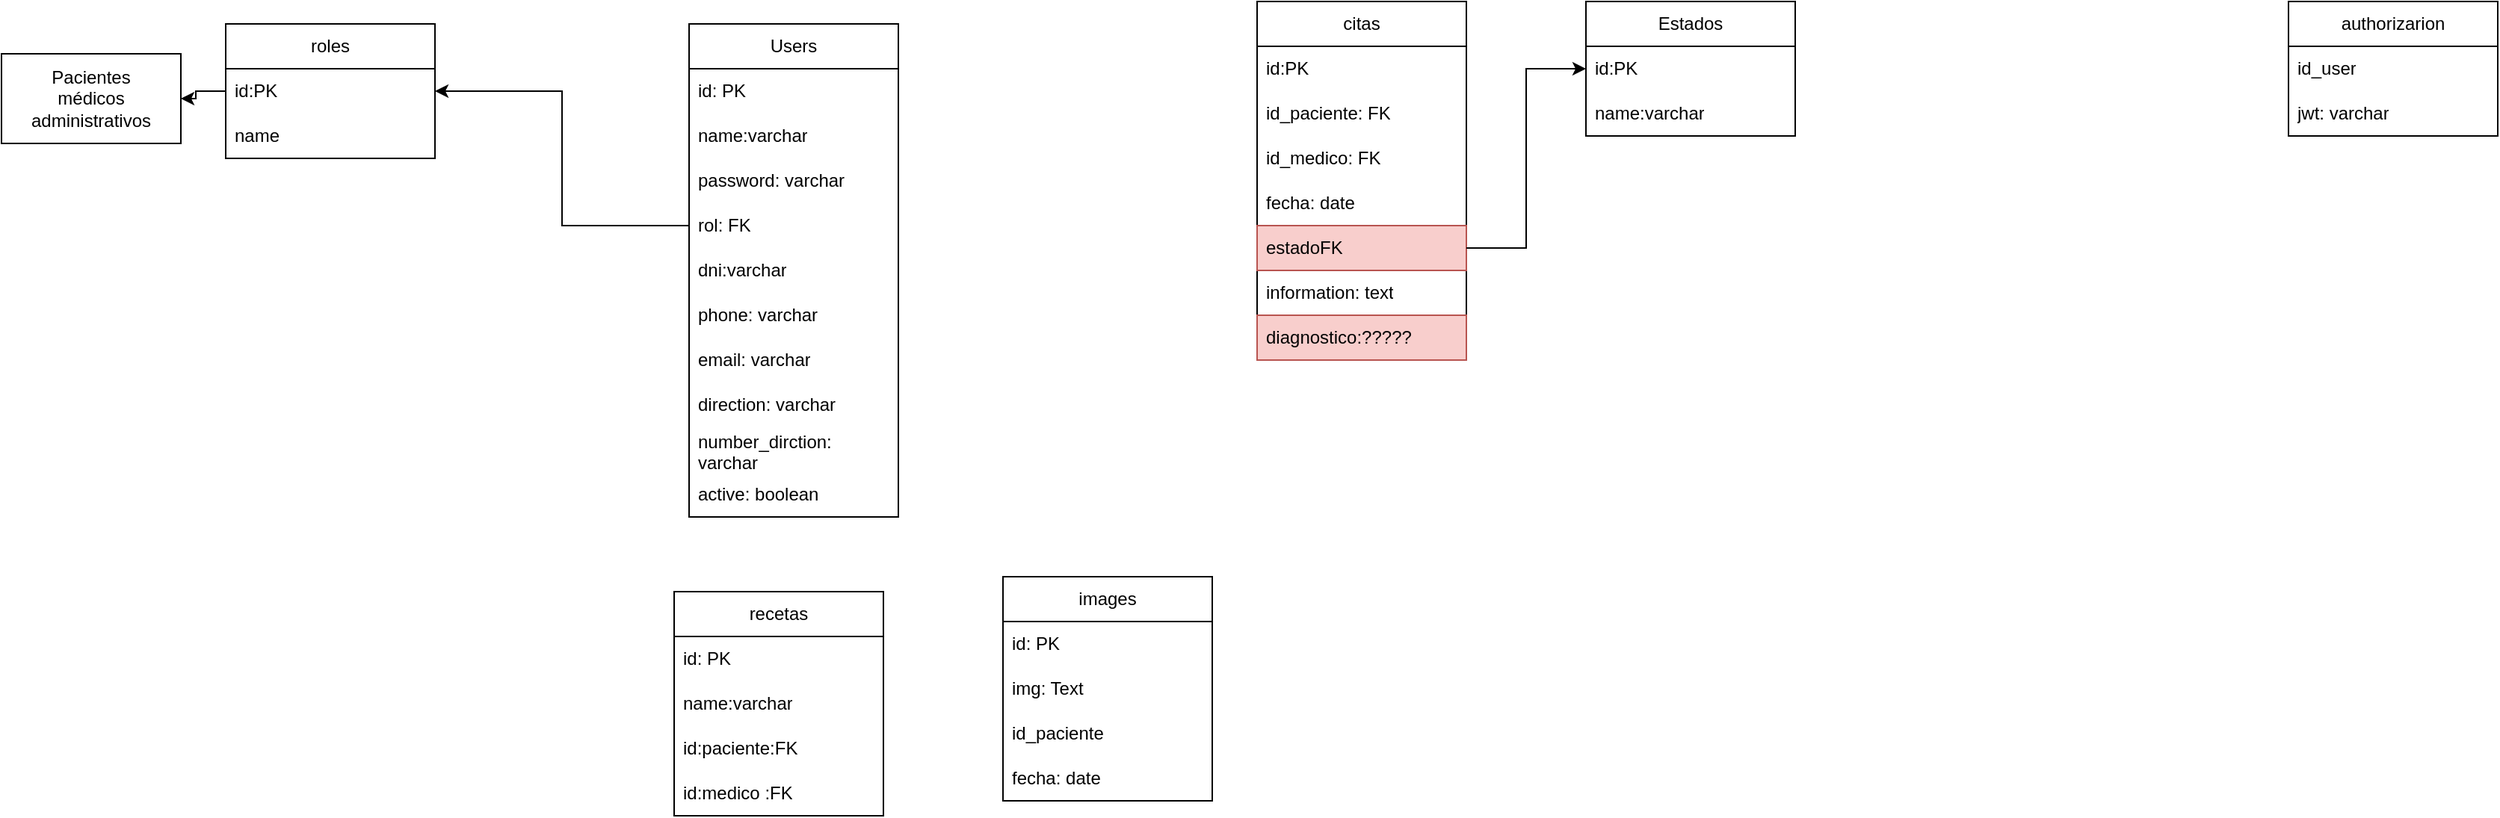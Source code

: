 <mxfile version="24.7.17">
  <diagram name="Página-1" id="K7NFzqoxYTRPdlzZSVBF">
    <mxGraphModel dx="1947" dy="462" grid="1" gridSize="10" guides="1" tooltips="1" connect="1" arrows="1" fold="1" page="1" pageScale="1" pageWidth="827" pageHeight="1169" math="0" shadow="0">
      <root>
        <mxCell id="0" />
        <mxCell id="1" parent="0" />
        <mxCell id="rpbx9RpEueMg8mY3n9Qe-1" value="roles" style="swimlane;fontStyle=0;childLayout=stackLayout;horizontal=1;startSize=30;horizontalStack=0;resizeParent=1;resizeParentMax=0;resizeLast=0;collapsible=1;marginBottom=0;whiteSpace=wrap;html=1;" vertex="1" parent="1">
          <mxGeometry x="50" y="80" width="140" height="90" as="geometry" />
        </mxCell>
        <mxCell id="rpbx9RpEueMg8mY3n9Qe-2" value="id:PK" style="text;strokeColor=none;fillColor=none;align=left;verticalAlign=middle;spacingLeft=4;spacingRight=4;overflow=hidden;points=[[0,0.5],[1,0.5]];portConstraint=eastwest;rotatable=0;whiteSpace=wrap;html=1;" vertex="1" parent="rpbx9RpEueMg8mY3n9Qe-1">
          <mxGeometry y="30" width="140" height="30" as="geometry" />
        </mxCell>
        <mxCell id="rpbx9RpEueMg8mY3n9Qe-3" value="name" style="text;strokeColor=none;fillColor=none;align=left;verticalAlign=middle;spacingLeft=4;spacingRight=4;overflow=hidden;points=[[0,0.5],[1,0.5]];portConstraint=eastwest;rotatable=0;whiteSpace=wrap;html=1;" vertex="1" parent="rpbx9RpEueMg8mY3n9Qe-1">
          <mxGeometry y="60" width="140" height="30" as="geometry" />
        </mxCell>
        <mxCell id="rpbx9RpEueMg8mY3n9Qe-5" value="Users" style="swimlane;fontStyle=0;childLayout=stackLayout;horizontal=1;startSize=30;horizontalStack=0;resizeParent=1;resizeParentMax=0;resizeLast=0;collapsible=1;marginBottom=0;whiteSpace=wrap;html=1;" vertex="1" parent="1">
          <mxGeometry x="360" y="80" width="140" height="330" as="geometry" />
        </mxCell>
        <mxCell id="rpbx9RpEueMg8mY3n9Qe-6" value="id: PK" style="text;strokeColor=none;fillColor=none;align=left;verticalAlign=middle;spacingLeft=4;spacingRight=4;overflow=hidden;points=[[0,0.5],[1,0.5]];portConstraint=eastwest;rotatable=0;whiteSpace=wrap;html=1;" vertex="1" parent="rpbx9RpEueMg8mY3n9Qe-5">
          <mxGeometry y="30" width="140" height="30" as="geometry" />
        </mxCell>
        <mxCell id="rpbx9RpEueMg8mY3n9Qe-7" value="name:varchar" style="text;strokeColor=none;fillColor=none;align=left;verticalAlign=middle;spacingLeft=4;spacingRight=4;overflow=hidden;points=[[0,0.5],[1,0.5]];portConstraint=eastwest;rotatable=0;whiteSpace=wrap;html=1;" vertex="1" parent="rpbx9RpEueMg8mY3n9Qe-5">
          <mxGeometry y="60" width="140" height="30" as="geometry" />
        </mxCell>
        <mxCell id="rpbx9RpEueMg8mY3n9Qe-8" value="password: varchar" style="text;strokeColor=none;fillColor=none;align=left;verticalAlign=middle;spacingLeft=4;spacingRight=4;overflow=hidden;points=[[0,0.5],[1,0.5]];portConstraint=eastwest;rotatable=0;whiteSpace=wrap;html=1;" vertex="1" parent="rpbx9RpEueMg8mY3n9Qe-5">
          <mxGeometry y="90" width="140" height="30" as="geometry" />
        </mxCell>
        <mxCell id="rpbx9RpEueMg8mY3n9Qe-9" value="rol: FK" style="text;strokeColor=none;fillColor=none;align=left;verticalAlign=middle;spacingLeft=4;spacingRight=4;overflow=hidden;points=[[0,0.5],[1,0.5]];portConstraint=eastwest;rotatable=0;whiteSpace=wrap;html=1;" vertex="1" parent="rpbx9RpEueMg8mY3n9Qe-5">
          <mxGeometry y="120" width="140" height="30" as="geometry" />
        </mxCell>
        <mxCell id="rpbx9RpEueMg8mY3n9Qe-10" value="dni:varchar" style="text;strokeColor=none;fillColor=none;align=left;verticalAlign=middle;spacingLeft=4;spacingRight=4;overflow=hidden;points=[[0,0.5],[1,0.5]];portConstraint=eastwest;rotatable=0;whiteSpace=wrap;html=1;" vertex="1" parent="rpbx9RpEueMg8mY3n9Qe-5">
          <mxGeometry y="150" width="140" height="30" as="geometry" />
        </mxCell>
        <mxCell id="rpbx9RpEueMg8mY3n9Qe-11" value="phone: varchar" style="text;strokeColor=none;fillColor=none;align=left;verticalAlign=middle;spacingLeft=4;spacingRight=4;overflow=hidden;points=[[0,0.5],[1,0.5]];portConstraint=eastwest;rotatable=0;whiteSpace=wrap;html=1;" vertex="1" parent="rpbx9RpEueMg8mY3n9Qe-5">
          <mxGeometry y="180" width="140" height="30" as="geometry" />
        </mxCell>
        <mxCell id="rpbx9RpEueMg8mY3n9Qe-12" value="email: varchar" style="text;strokeColor=none;fillColor=none;align=left;verticalAlign=middle;spacingLeft=4;spacingRight=4;overflow=hidden;points=[[0,0.5],[1,0.5]];portConstraint=eastwest;rotatable=0;whiteSpace=wrap;html=1;" vertex="1" parent="rpbx9RpEueMg8mY3n9Qe-5">
          <mxGeometry y="210" width="140" height="30" as="geometry" />
        </mxCell>
        <mxCell id="rpbx9RpEueMg8mY3n9Qe-13" value="direction: varchar" style="text;strokeColor=none;fillColor=none;align=left;verticalAlign=middle;spacingLeft=4;spacingRight=4;overflow=hidden;points=[[0,0.5],[1,0.5]];portConstraint=eastwest;rotatable=0;whiteSpace=wrap;html=1;" vertex="1" parent="rpbx9RpEueMg8mY3n9Qe-5">
          <mxGeometry y="240" width="140" height="30" as="geometry" />
        </mxCell>
        <mxCell id="rpbx9RpEueMg8mY3n9Qe-14" value="number_dirction: varchar" style="text;strokeColor=none;fillColor=none;align=left;verticalAlign=middle;spacingLeft=4;spacingRight=4;overflow=hidden;points=[[0,0.5],[1,0.5]];portConstraint=eastwest;rotatable=0;whiteSpace=wrap;html=1;" vertex="1" parent="rpbx9RpEueMg8mY3n9Qe-5">
          <mxGeometry y="270" width="140" height="30" as="geometry" />
        </mxCell>
        <mxCell id="rpbx9RpEueMg8mY3n9Qe-15" value="active: boolean" style="text;strokeColor=none;fillColor=none;align=left;verticalAlign=middle;spacingLeft=4;spacingRight=4;overflow=hidden;points=[[0,0.5],[1,0.5]];portConstraint=eastwest;rotatable=0;whiteSpace=wrap;html=1;" vertex="1" parent="rpbx9RpEueMg8mY3n9Qe-5">
          <mxGeometry y="300" width="140" height="30" as="geometry" />
        </mxCell>
        <mxCell id="rpbx9RpEueMg8mY3n9Qe-16" style="edgeStyle=orthogonalEdgeStyle;rounded=0;orthogonalLoop=1;jettySize=auto;html=1;entryX=1;entryY=0.5;entryDx=0;entryDy=0;" edge="1" parent="1" source="rpbx9RpEueMg8mY3n9Qe-9" target="rpbx9RpEueMg8mY3n9Qe-2">
          <mxGeometry relative="1" as="geometry" />
        </mxCell>
        <mxCell id="rpbx9RpEueMg8mY3n9Qe-17" value="citas" style="swimlane;fontStyle=0;childLayout=stackLayout;horizontal=1;startSize=30;horizontalStack=0;resizeParent=1;resizeParentMax=0;resizeLast=0;collapsible=1;marginBottom=0;whiteSpace=wrap;html=1;" vertex="1" parent="1">
          <mxGeometry x="740" y="65" width="140" height="240" as="geometry" />
        </mxCell>
        <mxCell id="rpbx9RpEueMg8mY3n9Qe-18" value="id:PK" style="text;strokeColor=none;fillColor=none;align=left;verticalAlign=middle;spacingLeft=4;spacingRight=4;overflow=hidden;points=[[0,0.5],[1,0.5]];portConstraint=eastwest;rotatable=0;whiteSpace=wrap;html=1;" vertex="1" parent="rpbx9RpEueMg8mY3n9Qe-17">
          <mxGeometry y="30" width="140" height="30" as="geometry" />
        </mxCell>
        <mxCell id="rpbx9RpEueMg8mY3n9Qe-19" value="id_paciente: FK" style="text;strokeColor=none;fillColor=none;align=left;verticalAlign=middle;spacingLeft=4;spacingRight=4;overflow=hidden;points=[[0,0.5],[1,0.5]];portConstraint=eastwest;rotatable=0;whiteSpace=wrap;html=1;" vertex="1" parent="rpbx9RpEueMg8mY3n9Qe-17">
          <mxGeometry y="60" width="140" height="30" as="geometry" />
        </mxCell>
        <mxCell id="rpbx9RpEueMg8mY3n9Qe-20" value="id_medico: FK" style="text;strokeColor=none;fillColor=none;align=left;verticalAlign=middle;spacingLeft=4;spacingRight=4;overflow=hidden;points=[[0,0.5],[1,0.5]];portConstraint=eastwest;rotatable=0;whiteSpace=wrap;html=1;" vertex="1" parent="rpbx9RpEueMg8mY3n9Qe-17">
          <mxGeometry y="90" width="140" height="30" as="geometry" />
        </mxCell>
        <mxCell id="rpbx9RpEueMg8mY3n9Qe-21" value="fecha: date" style="text;strokeColor=none;fillColor=none;align=left;verticalAlign=middle;spacingLeft=4;spacingRight=4;overflow=hidden;points=[[0,0.5],[1,0.5]];portConstraint=eastwest;rotatable=0;whiteSpace=wrap;html=1;" vertex="1" parent="rpbx9RpEueMg8mY3n9Qe-17">
          <mxGeometry y="120" width="140" height="30" as="geometry" />
        </mxCell>
        <mxCell id="rpbx9RpEueMg8mY3n9Qe-22" value="estadoFK" style="text;strokeColor=#b85450;fillColor=#f8cecc;align=left;verticalAlign=middle;spacingLeft=4;spacingRight=4;overflow=hidden;points=[[0,0.5],[1,0.5]];portConstraint=eastwest;rotatable=0;whiteSpace=wrap;html=1;" vertex="1" parent="rpbx9RpEueMg8mY3n9Qe-17">
          <mxGeometry y="150" width="140" height="30" as="geometry" />
        </mxCell>
        <mxCell id="rpbx9RpEueMg8mY3n9Qe-28" value="information: text" style="text;strokeColor=none;fillColor=none;align=left;verticalAlign=middle;spacingLeft=4;spacingRight=4;overflow=hidden;points=[[0,0.5],[1,0.5]];portConstraint=eastwest;rotatable=0;whiteSpace=wrap;html=1;" vertex="1" parent="rpbx9RpEueMg8mY3n9Qe-17">
          <mxGeometry y="180" width="140" height="30" as="geometry" />
        </mxCell>
        <mxCell id="rpbx9RpEueMg8mY3n9Qe-29" value="diagnostico:?????" style="text;strokeColor=#b85450;fillColor=#f8cecc;align=left;verticalAlign=middle;spacingLeft=4;spacingRight=4;overflow=hidden;points=[[0,0.5],[1,0.5]];portConstraint=eastwest;rotatable=0;whiteSpace=wrap;html=1;" vertex="1" parent="rpbx9RpEueMg8mY3n9Qe-17">
          <mxGeometry y="210" width="140" height="30" as="geometry" />
        </mxCell>
        <mxCell id="rpbx9RpEueMg8mY3n9Qe-23" value="Estados" style="swimlane;fontStyle=0;childLayout=stackLayout;horizontal=1;startSize=30;horizontalStack=0;resizeParent=1;resizeParentMax=0;resizeLast=0;collapsible=1;marginBottom=0;whiteSpace=wrap;html=1;" vertex="1" parent="1">
          <mxGeometry x="960" y="65" width="140" height="90" as="geometry" />
        </mxCell>
        <mxCell id="rpbx9RpEueMg8mY3n9Qe-24" value="id:PK" style="text;strokeColor=none;fillColor=none;align=left;verticalAlign=middle;spacingLeft=4;spacingRight=4;overflow=hidden;points=[[0,0.5],[1,0.5]];portConstraint=eastwest;rotatable=0;whiteSpace=wrap;html=1;" vertex="1" parent="rpbx9RpEueMg8mY3n9Qe-23">
          <mxGeometry y="30" width="140" height="30" as="geometry" />
        </mxCell>
        <mxCell id="rpbx9RpEueMg8mY3n9Qe-25" value="name:varchar" style="text;strokeColor=none;fillColor=none;align=left;verticalAlign=middle;spacingLeft=4;spacingRight=4;overflow=hidden;points=[[0,0.5],[1,0.5]];portConstraint=eastwest;rotatable=0;whiteSpace=wrap;html=1;" vertex="1" parent="rpbx9RpEueMg8mY3n9Qe-23">
          <mxGeometry y="60" width="140" height="30" as="geometry" />
        </mxCell>
        <mxCell id="rpbx9RpEueMg8mY3n9Qe-27" style="edgeStyle=orthogonalEdgeStyle;rounded=0;orthogonalLoop=1;jettySize=auto;html=1;entryX=0;entryY=0.5;entryDx=0;entryDy=0;" edge="1" parent="1" source="rpbx9RpEueMg8mY3n9Qe-22" target="rpbx9RpEueMg8mY3n9Qe-24">
          <mxGeometry relative="1" as="geometry" />
        </mxCell>
        <mxCell id="rpbx9RpEueMg8mY3n9Qe-30" value="&lt;div&gt;Pacientes&lt;/div&gt;&lt;div&gt;médicos&lt;/div&gt;&lt;div&gt;administrativos&lt;br&gt;&lt;/div&gt;" style="rounded=0;whiteSpace=wrap;html=1;" vertex="1" parent="1">
          <mxGeometry x="-100" y="100" width="120" height="60" as="geometry" />
        </mxCell>
        <mxCell id="rpbx9RpEueMg8mY3n9Qe-31" style="edgeStyle=orthogonalEdgeStyle;rounded=0;orthogonalLoop=1;jettySize=auto;html=1;" edge="1" parent="1" source="rpbx9RpEueMg8mY3n9Qe-2" target="rpbx9RpEueMg8mY3n9Qe-30">
          <mxGeometry relative="1" as="geometry" />
        </mxCell>
        <mxCell id="rpbx9RpEueMg8mY3n9Qe-32" value="images" style="swimlane;fontStyle=0;childLayout=stackLayout;horizontal=1;startSize=30;horizontalStack=0;resizeParent=1;resizeParentMax=0;resizeLast=0;collapsible=1;marginBottom=0;whiteSpace=wrap;html=1;" vertex="1" parent="1">
          <mxGeometry x="570" y="450" width="140" height="150" as="geometry" />
        </mxCell>
        <mxCell id="rpbx9RpEueMg8mY3n9Qe-33" value="id: PK" style="text;strokeColor=none;fillColor=none;align=left;verticalAlign=middle;spacingLeft=4;spacingRight=4;overflow=hidden;points=[[0,0.5],[1,0.5]];portConstraint=eastwest;rotatable=0;whiteSpace=wrap;html=1;" vertex="1" parent="rpbx9RpEueMg8mY3n9Qe-32">
          <mxGeometry y="30" width="140" height="30" as="geometry" />
        </mxCell>
        <mxCell id="rpbx9RpEueMg8mY3n9Qe-34" value="img: Text" style="text;strokeColor=none;fillColor=none;align=left;verticalAlign=middle;spacingLeft=4;spacingRight=4;overflow=hidden;points=[[0,0.5],[1,0.5]];portConstraint=eastwest;rotatable=0;whiteSpace=wrap;html=1;" vertex="1" parent="rpbx9RpEueMg8mY3n9Qe-32">
          <mxGeometry y="60" width="140" height="30" as="geometry" />
        </mxCell>
        <mxCell id="rpbx9RpEueMg8mY3n9Qe-35" value="id_paciente" style="text;strokeColor=none;fillColor=none;align=left;verticalAlign=middle;spacingLeft=4;spacingRight=4;overflow=hidden;points=[[0,0.5],[1,0.5]];portConstraint=eastwest;rotatable=0;whiteSpace=wrap;html=1;" vertex="1" parent="rpbx9RpEueMg8mY3n9Qe-32">
          <mxGeometry y="90" width="140" height="30" as="geometry" />
        </mxCell>
        <mxCell id="rpbx9RpEueMg8mY3n9Qe-45" value="fecha: date" style="text;strokeColor=none;fillColor=none;align=left;verticalAlign=middle;spacingLeft=4;spacingRight=4;overflow=hidden;points=[[0,0.5],[1,0.5]];portConstraint=eastwest;rotatable=0;whiteSpace=wrap;html=1;" vertex="1" parent="rpbx9RpEueMg8mY3n9Qe-32">
          <mxGeometry y="120" width="140" height="30" as="geometry" />
        </mxCell>
        <mxCell id="rpbx9RpEueMg8mY3n9Qe-36" value="authorizarion" style="swimlane;fontStyle=0;childLayout=stackLayout;horizontal=1;startSize=30;horizontalStack=0;resizeParent=1;resizeParentMax=0;resizeLast=0;collapsible=1;marginBottom=0;whiteSpace=wrap;html=1;" vertex="1" parent="1">
          <mxGeometry x="1430" y="65" width="140" height="90" as="geometry" />
        </mxCell>
        <mxCell id="rpbx9RpEueMg8mY3n9Qe-37" value="id_user" style="text;strokeColor=none;fillColor=none;align=left;verticalAlign=middle;spacingLeft=4;spacingRight=4;overflow=hidden;points=[[0,0.5],[1,0.5]];portConstraint=eastwest;rotatable=0;whiteSpace=wrap;html=1;" vertex="1" parent="rpbx9RpEueMg8mY3n9Qe-36">
          <mxGeometry y="30" width="140" height="30" as="geometry" />
        </mxCell>
        <mxCell id="rpbx9RpEueMg8mY3n9Qe-38" value="jwt: varchar" style="text;strokeColor=none;fillColor=none;align=left;verticalAlign=middle;spacingLeft=4;spacingRight=4;overflow=hidden;points=[[0,0.5],[1,0.5]];portConstraint=eastwest;rotatable=0;whiteSpace=wrap;html=1;" vertex="1" parent="rpbx9RpEueMg8mY3n9Qe-36">
          <mxGeometry y="60" width="140" height="30" as="geometry" />
        </mxCell>
        <mxCell id="rpbx9RpEueMg8mY3n9Qe-40" value="recetas" style="swimlane;fontStyle=0;childLayout=stackLayout;horizontal=1;startSize=30;horizontalStack=0;resizeParent=1;resizeParentMax=0;resizeLast=0;collapsible=1;marginBottom=0;whiteSpace=wrap;html=1;" vertex="1" parent="1">
          <mxGeometry x="350" y="460" width="140" height="150" as="geometry" />
        </mxCell>
        <mxCell id="rpbx9RpEueMg8mY3n9Qe-41" value="id: PK" style="text;strokeColor=none;fillColor=none;align=left;verticalAlign=middle;spacingLeft=4;spacingRight=4;overflow=hidden;points=[[0,0.5],[1,0.5]];portConstraint=eastwest;rotatable=0;whiteSpace=wrap;html=1;" vertex="1" parent="rpbx9RpEueMg8mY3n9Qe-40">
          <mxGeometry y="30" width="140" height="30" as="geometry" />
        </mxCell>
        <mxCell id="rpbx9RpEueMg8mY3n9Qe-42" value="name:varchar" style="text;strokeColor=none;fillColor=none;align=left;verticalAlign=middle;spacingLeft=4;spacingRight=4;overflow=hidden;points=[[0,0.5],[1,0.5]];portConstraint=eastwest;rotatable=0;whiteSpace=wrap;html=1;" vertex="1" parent="rpbx9RpEueMg8mY3n9Qe-40">
          <mxGeometry y="60" width="140" height="30" as="geometry" />
        </mxCell>
        <mxCell id="rpbx9RpEueMg8mY3n9Qe-43" value="id:paciente:FK" style="text;strokeColor=none;fillColor=none;align=left;verticalAlign=middle;spacingLeft=4;spacingRight=4;overflow=hidden;points=[[0,0.5],[1,0.5]];portConstraint=eastwest;rotatable=0;whiteSpace=wrap;html=1;" vertex="1" parent="rpbx9RpEueMg8mY3n9Qe-40">
          <mxGeometry y="90" width="140" height="30" as="geometry" />
        </mxCell>
        <mxCell id="rpbx9RpEueMg8mY3n9Qe-44" value="id:medico :FK" style="text;strokeColor=none;fillColor=none;align=left;verticalAlign=middle;spacingLeft=4;spacingRight=4;overflow=hidden;points=[[0,0.5],[1,0.5]];portConstraint=eastwest;rotatable=0;whiteSpace=wrap;html=1;" vertex="1" parent="rpbx9RpEueMg8mY3n9Qe-40">
          <mxGeometry y="120" width="140" height="30" as="geometry" />
        </mxCell>
      </root>
    </mxGraphModel>
  </diagram>
</mxfile>
